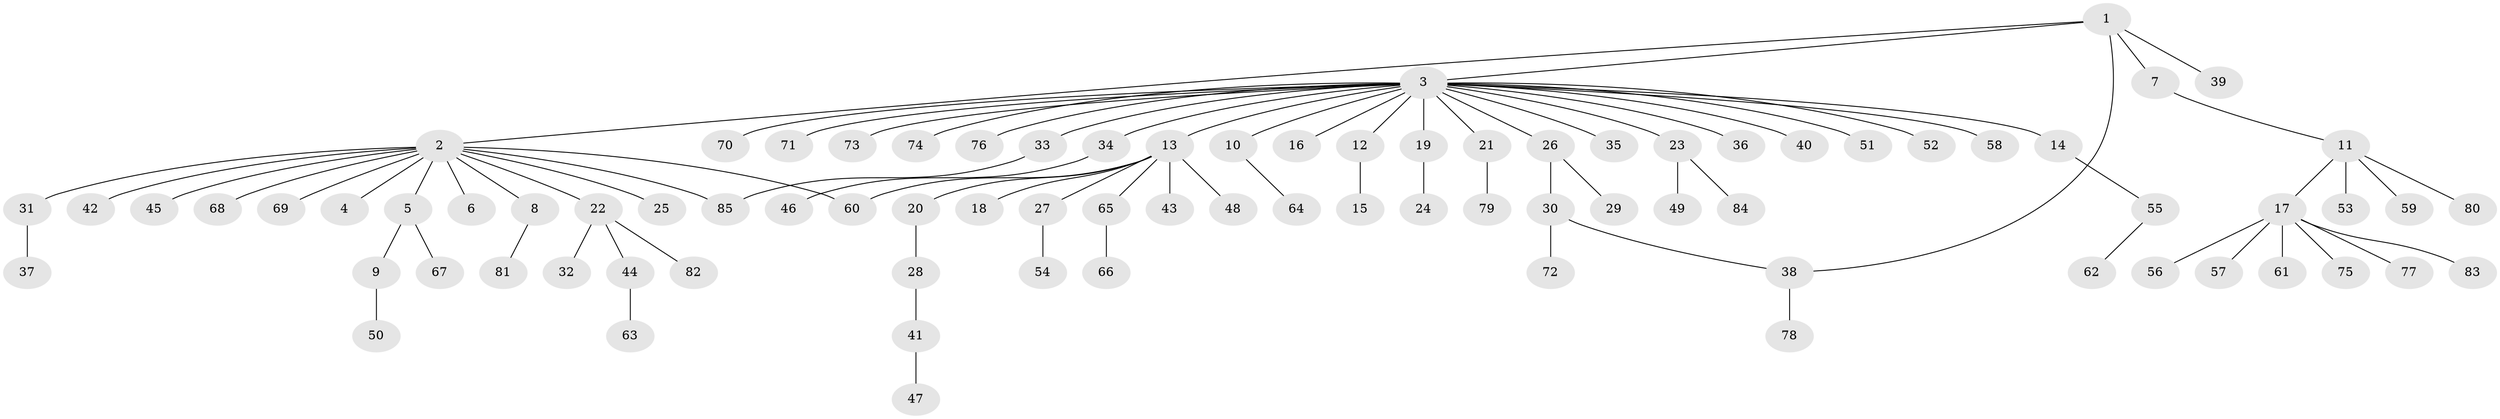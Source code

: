 // coarse degree distribution, {5: 0.015384615384615385, 13: 0.015384615384615385, 29: 0.015384615384615385, 1: 0.7384615384615385, 3: 0.046153846153846156, 4: 0.03076923076923077, 2: 0.12307692307692308, 6: 0.015384615384615385}
// Generated by graph-tools (version 1.1) at 2025/51/02/27/25 19:51:55]
// undirected, 85 vertices, 87 edges
graph export_dot {
graph [start="1"]
  node [color=gray90,style=filled];
  1;
  2;
  3;
  4;
  5;
  6;
  7;
  8;
  9;
  10;
  11;
  12;
  13;
  14;
  15;
  16;
  17;
  18;
  19;
  20;
  21;
  22;
  23;
  24;
  25;
  26;
  27;
  28;
  29;
  30;
  31;
  32;
  33;
  34;
  35;
  36;
  37;
  38;
  39;
  40;
  41;
  42;
  43;
  44;
  45;
  46;
  47;
  48;
  49;
  50;
  51;
  52;
  53;
  54;
  55;
  56;
  57;
  58;
  59;
  60;
  61;
  62;
  63;
  64;
  65;
  66;
  67;
  68;
  69;
  70;
  71;
  72;
  73;
  74;
  75;
  76;
  77;
  78;
  79;
  80;
  81;
  82;
  83;
  84;
  85;
  1 -- 2;
  1 -- 3;
  1 -- 7;
  1 -- 38;
  1 -- 39;
  2 -- 4;
  2 -- 5;
  2 -- 6;
  2 -- 8;
  2 -- 22;
  2 -- 25;
  2 -- 31;
  2 -- 42;
  2 -- 45;
  2 -- 60;
  2 -- 68;
  2 -- 69;
  2 -- 85;
  3 -- 10;
  3 -- 12;
  3 -- 13;
  3 -- 14;
  3 -- 16;
  3 -- 19;
  3 -- 21;
  3 -- 23;
  3 -- 26;
  3 -- 33;
  3 -- 34;
  3 -- 35;
  3 -- 36;
  3 -- 40;
  3 -- 51;
  3 -- 52;
  3 -- 58;
  3 -- 70;
  3 -- 71;
  3 -- 73;
  3 -- 74;
  3 -- 76;
  5 -- 9;
  5 -- 67;
  7 -- 11;
  8 -- 81;
  9 -- 50;
  10 -- 64;
  11 -- 17;
  11 -- 53;
  11 -- 59;
  11 -- 80;
  12 -- 15;
  13 -- 18;
  13 -- 20;
  13 -- 27;
  13 -- 43;
  13 -- 48;
  13 -- 60;
  13 -- 65;
  14 -- 55;
  17 -- 56;
  17 -- 57;
  17 -- 61;
  17 -- 75;
  17 -- 77;
  17 -- 83;
  19 -- 24;
  20 -- 28;
  21 -- 79;
  22 -- 32;
  22 -- 44;
  22 -- 82;
  23 -- 49;
  23 -- 84;
  26 -- 29;
  26 -- 30;
  27 -- 54;
  28 -- 41;
  30 -- 38;
  30 -- 72;
  31 -- 37;
  33 -- 85;
  34 -- 46;
  38 -- 78;
  41 -- 47;
  44 -- 63;
  55 -- 62;
  65 -- 66;
}
